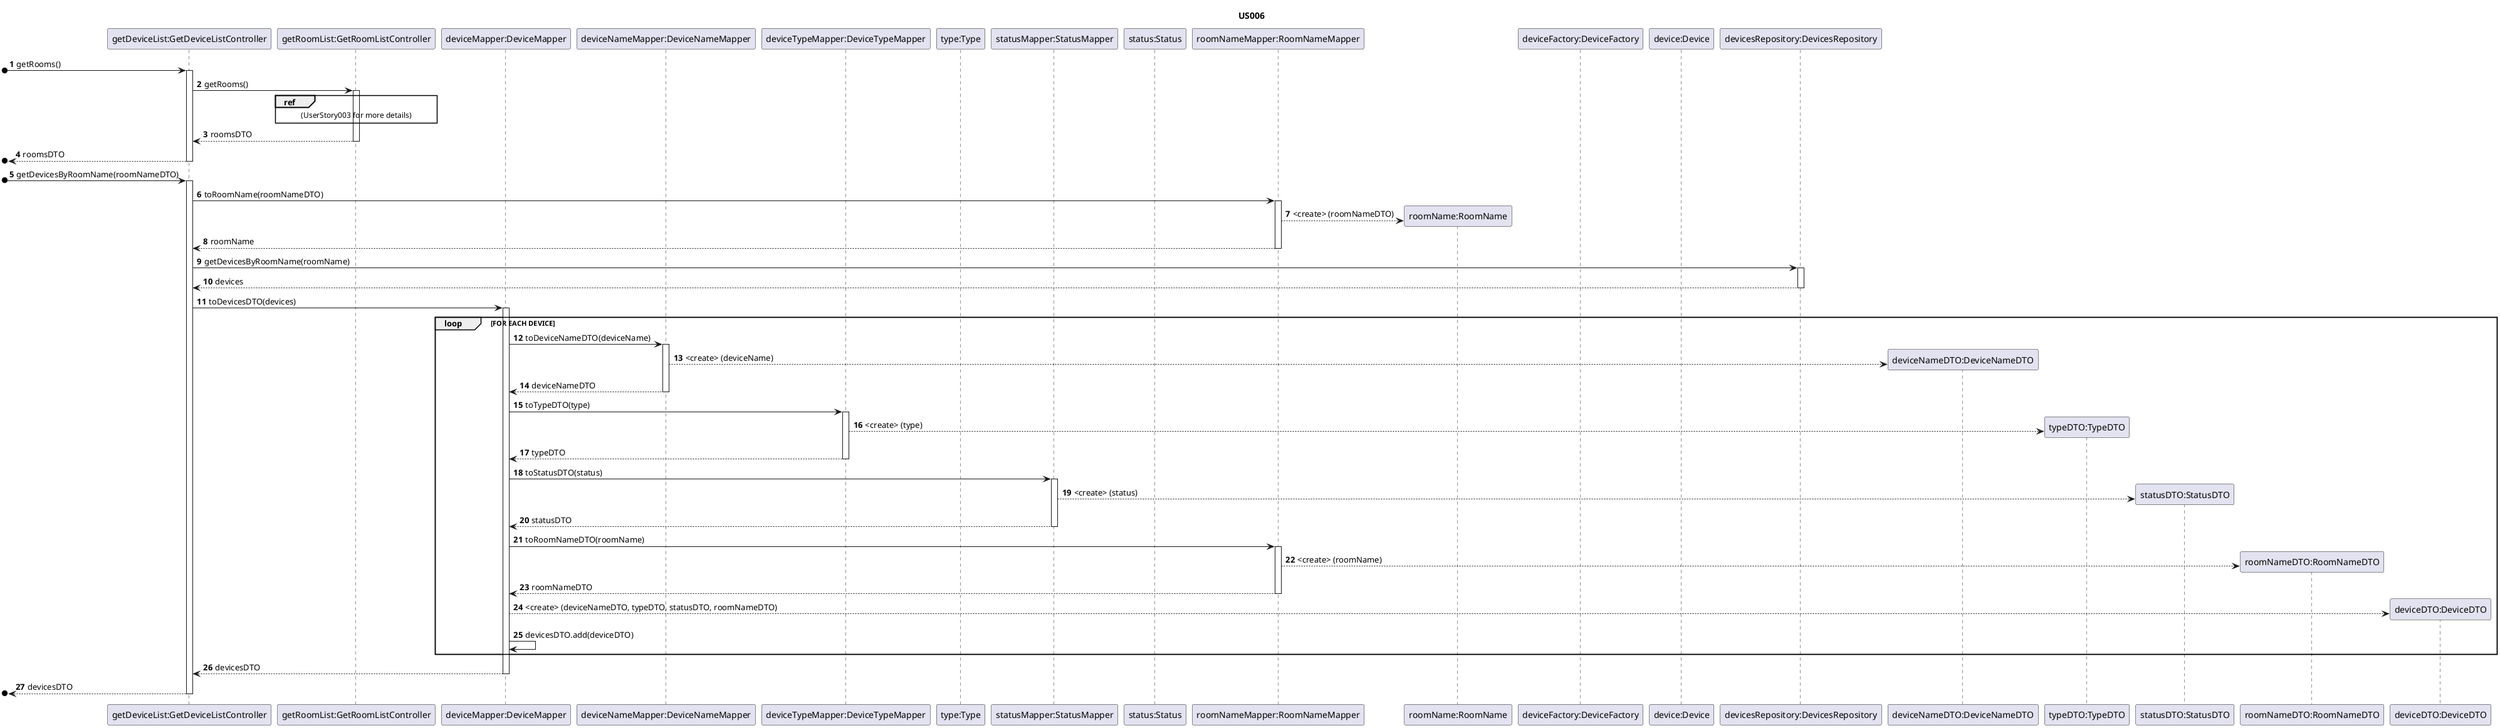 @startuml
'https://plantuml.com/sequence-diagram

title US006

/'
As a Room Owner [or Power User, or Administrator], I want to get a list of all
devices in a room, so that I can configure them.
'/

autonumber

participant "getDeviceList:GetDeviceListController" as A
participant "getRoomList:GetRoomListController" as G
participant "devicesRepository:DevicesRepository" as DR
participant "deviceMapper:DeviceMapper" as M
participant "deviceNameMapper:DeviceNameMapper" as DNM
participant "deviceTypeMapper:DeviceTypeMapper" as DTM
participant "type:Type" as T
participant "statusMapper:StatusMapper" as SM
participant "status:Status" as S
participant "roomNameMapper:RoomNameMapper" as RNM
participant "roomName:RoomName" as RN
participant "deviceFactory:DeviceFactory" as DF
participant "device:Device" as D
participant "deviceRepository:DeviceRepository" as DR
participant "deviceNameDTO:DeviceNameDTO" as DNDTO
participant "typeDTO:TypeDTO" as TDTO
participant "statusDTO:StatusDTO" as SDTO
participant "roomNameDTO:RoomNameDTO" as RNDTO
participant "deviceDTO:DeviceDTO" as DTO


[o->A : getRooms()
activate A
A->G : getRooms()
activate G
ref over G : (UserStory003 for more details)
G-->A : roomsDTO
deactivate G
[o<--A : roomsDTO
deactivate A

[o->A : getDevicesByRoomName(roomNameDTO)
activate A
A -> RNM : toRoomName(roomNameDTO)
activate RNM
RNM --> RN** : <create> (roomNameDTO)
RNM --> A : roomName
deactivate RNM


A -> DR : getDevicesByRoomName(roomName)
activate DR
DR --> A : devices
deactivate DR

A -> M : toDevicesDTO(devices)
activate M
loop FOR EACH DEVICE
M -> DNM : toDeviceNameDTO(deviceName)
activate DNM
DNM --> DNDTO** : <create> (deviceName)
DNM --> M : deviceNameDTO
deactivate DNM
M -> DTM : toTypeDTO(type)
activate DTM
DTM --> TDTO** : <create> (type)
DTM --> M : typeDTO
deactivate DTM
M -> SM : toStatusDTO(status)
activate SM
SM --> SDTO** : <create> (status)
SM --> M : statusDTO
deactivate SM
M -> RNM : toRoomNameDTO(roomName)
activate RNM
RNM --> RNDTO** : <create> (roomName)
RNM --> M : roomNameDTO
deactivate RNM
M --> DTO** : <create> (deviceNameDTO, typeDTO, statusDTO, roomNameDTO)
M -> M : devicesDTO.add(deviceDTO)
end
M --> A : devicesDTO
deactivate M
[o<--A : devicesDTO
deactivate A








@enduml